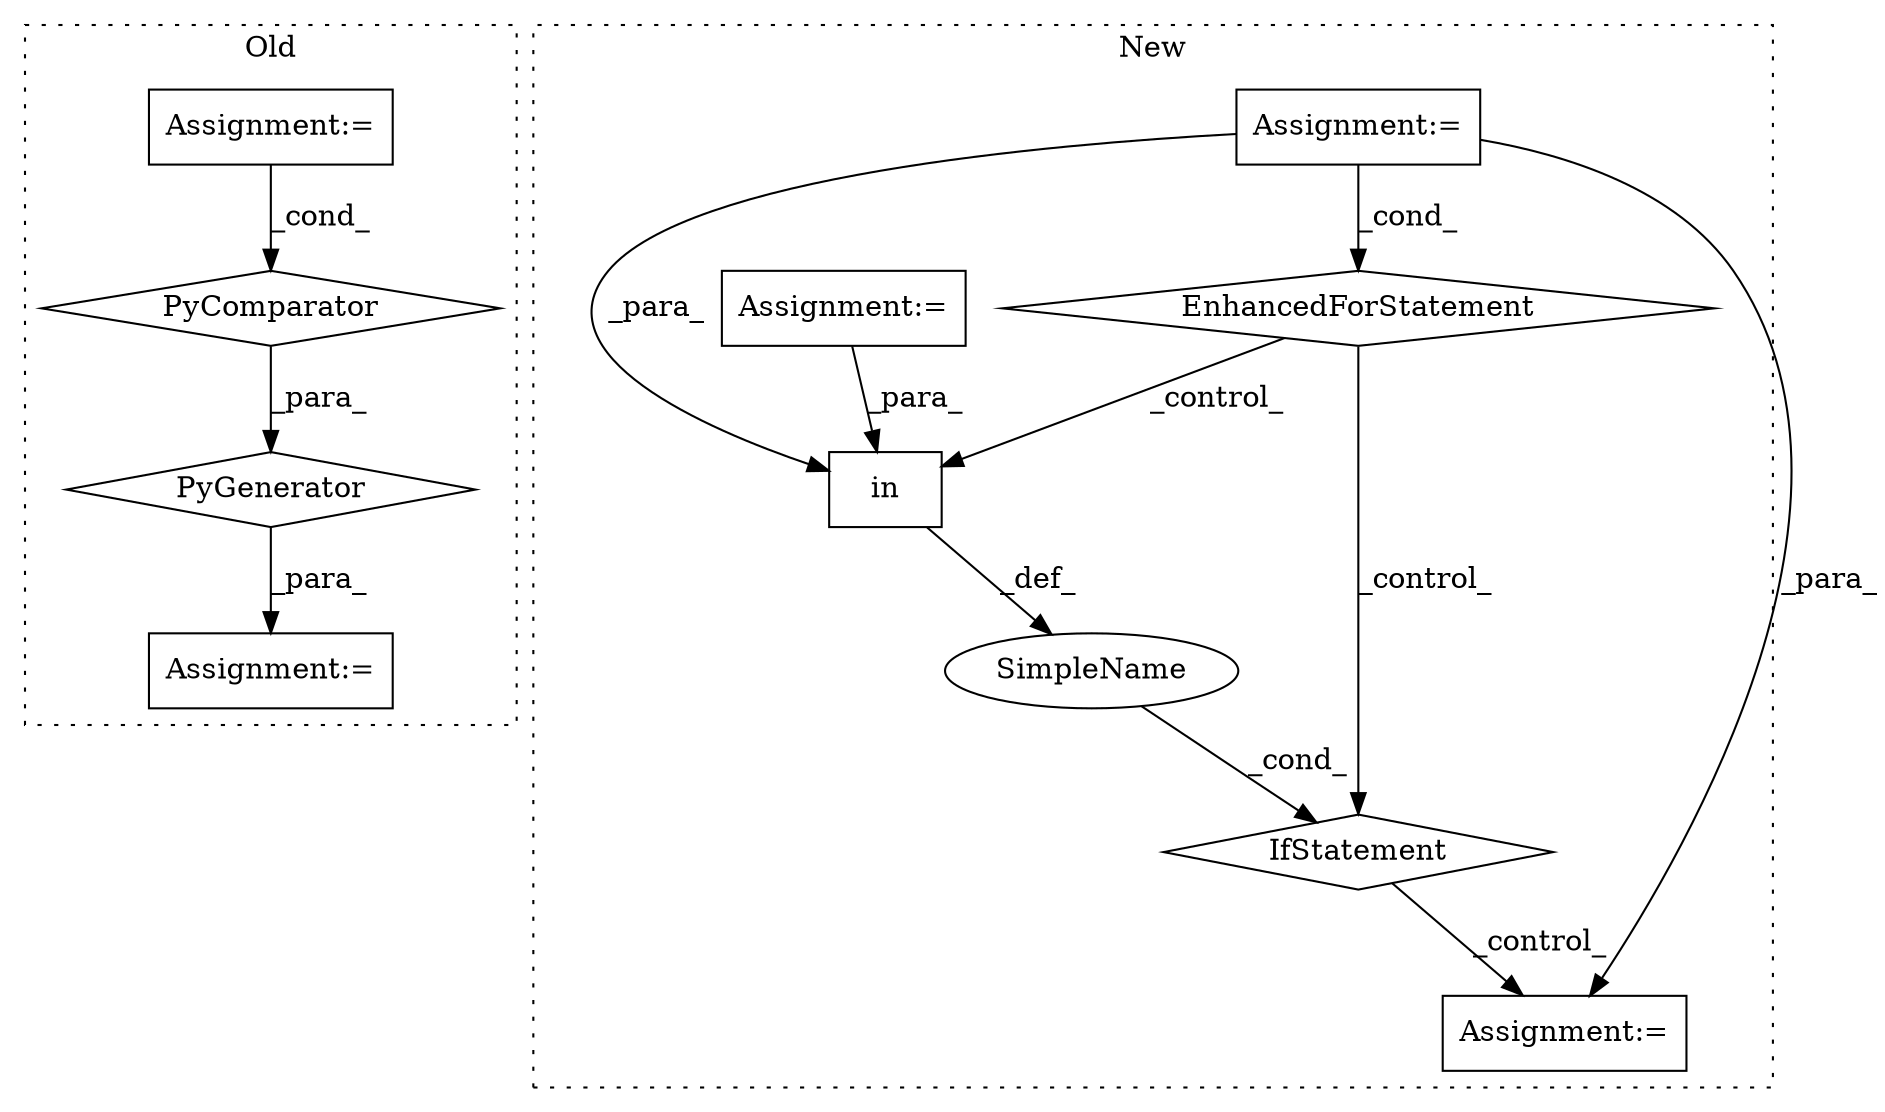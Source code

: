 digraph G {
subgraph cluster0 {
1 [label="PyGenerator" a="107" s="1220" l="100" shape="diamond"];
3 [label="Assignment:=" a="7" s="1293" l="21" shape="box"];
4 [label="PyComparator" a="113" s="1293" l="21" shape="diamond"];
10 [label="Assignment:=" a="7" s="1115" l="12" shape="box"];
label = "Old";
style="dotted";
}
subgraph cluster1 {
2 [label="in" a="105" s="1676" l="11" shape="box"];
5 [label="IfStatement" a="25" s="1666,1687" l="10,2" shape="diamond"];
6 [label="Assignment:=" a="7" s="1878" l="1" shape="box"];
7 [label="SimpleName" a="42" s="" l="" shape="ellipse"];
8 [label="EnhancedForStatement" a="70" s="1492,1609" l="88,2" shape="diamond"];
9 [label="Assignment:=" a="7" s="1304" l="4" shape="box"];
11 [label="Assignment:=" a="7" s="1477" l="1" shape="box"];
label = "New";
style="dotted";
}
1 -> 10 [label="_para_"];
2 -> 7 [label="_def_"];
3 -> 4 [label="_cond_"];
4 -> 1 [label="_para_"];
5 -> 6 [label="_control_"];
7 -> 5 [label="_cond_"];
8 -> 2 [label="_control_"];
8 -> 5 [label="_control_"];
9 -> 2 [label="_para_"];
9 -> 6 [label="_para_"];
9 -> 8 [label="_cond_"];
11 -> 2 [label="_para_"];
}